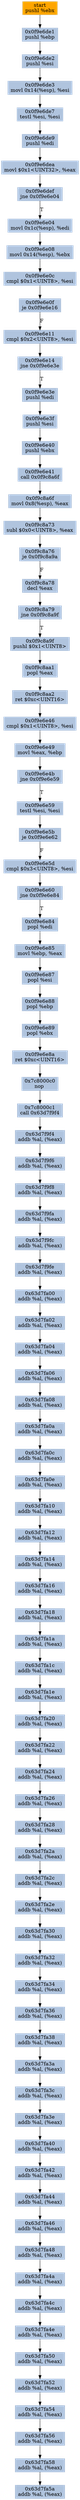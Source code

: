 digraph G {
node[shape=rectangle,style=filled,fillcolor=lightsteelblue,color=lightsteelblue]
bgcolor="transparent"
a0x0f9e6de0pushl_ebx[label="start\npushl %ebx",color="lightgrey",fillcolor="orange"];
a0x0f9e6de1pushl_ebp[label="0x0f9e6de1\npushl %ebp"];
a0x0f9e6de2pushl_esi[label="0x0f9e6de2\npushl %esi"];
a0x0f9e6de3movl_0x14esp__esi[label="0x0f9e6de3\nmovl 0x14(%esp), %esi"];
a0x0f9e6de7testl_esi_esi[label="0x0f9e6de7\ntestl %esi, %esi"];
a0x0f9e6de9pushl_edi[label="0x0f9e6de9\npushl %edi"];
a0x0f9e6deamovl_0x1UINT32_eax[label="0x0f9e6dea\nmovl $0x1<UINT32>, %eax"];
a0x0f9e6defjne_0x0f9e6e04[label="0x0f9e6def\njne 0x0f9e6e04"];
a0x0f9e6e04movl_0x1cesp__edi[label="0x0f9e6e04\nmovl 0x1c(%esp), %edi"];
a0x0f9e6e08movl_0x14esp__ebx[label="0x0f9e6e08\nmovl 0x14(%esp), %ebx"];
a0x0f9e6e0ccmpl_0x1UINT8_esi[label="0x0f9e6e0c\ncmpl $0x1<UINT8>, %esi"];
a0x0f9e6e0fje_0x0f9e6e16[label="0x0f9e6e0f\nje 0x0f9e6e16"];
a0x0f9e6e11cmpl_0x2UINT8_esi[label="0x0f9e6e11\ncmpl $0x2<UINT8>, %esi"];
a0x0f9e6e14jne_0x0f9e6e3e[label="0x0f9e6e14\njne 0x0f9e6e3e"];
a0x0f9e6e3epushl_edi[label="0x0f9e6e3e\npushl %edi"];
a0x0f9e6e3fpushl_esi[label="0x0f9e6e3f\npushl %esi"];
a0x0f9e6e40pushl_ebx[label="0x0f9e6e40\npushl %ebx"];
a0x0f9e6e41call_0x0f9c8a6f[label="0x0f9e6e41\ncall 0x0f9c8a6f"];
a0x0f9c8a6fmovl_0x8esp__eax[label="0x0f9c8a6f\nmovl 0x8(%esp), %eax"];
a0x0f9c8a73subl_0x0UINT8_eax[label="0x0f9c8a73\nsubl $0x0<UINT8>, %eax"];
a0x0f9c8a76je_0x0f9c8a9a[label="0x0f9c8a76\nje 0x0f9c8a9a"];
a0x0f9c8a78decl_eax[label="0x0f9c8a78\ndecl %eax"];
a0x0f9c8a79jne_0x0f9c8a9f[label="0x0f9c8a79\njne 0x0f9c8a9f"];
a0x0f9c8a9fpushl_0x1UINT8[label="0x0f9c8a9f\npushl $0x1<UINT8>"];
a0x0f9c8aa1popl_eax[label="0x0f9c8aa1\npopl %eax"];
a0x0f9c8aa2ret_0xcUINT16[label="0x0f9c8aa2\nret $0xc<UINT16>"];
a0x0f9e6e46cmpl_0x1UINT8_esi[label="0x0f9e6e46\ncmpl $0x1<UINT8>, %esi"];
a0x0f9e6e49movl_eax_ebp[label="0x0f9e6e49\nmovl %eax, %ebp"];
a0x0f9e6e4bjne_0x0f9e6e59[label="0x0f9e6e4b\njne 0x0f9e6e59"];
a0x0f9e6e59testl_esi_esi[label="0x0f9e6e59\ntestl %esi, %esi"];
a0x0f9e6e5bje_0x0f9e6e62[label="0x0f9e6e5b\nje 0x0f9e6e62"];
a0x0f9e6e5dcmpl_0x3UINT8_esi[label="0x0f9e6e5d\ncmpl $0x3<UINT8>, %esi"];
a0x0f9e6e60jne_0x0f9e6e84[label="0x0f9e6e60\njne 0x0f9e6e84"];
a0x0f9e6e84popl_edi[label="0x0f9e6e84\npopl %edi"];
a0x0f9e6e85movl_ebp_eax[label="0x0f9e6e85\nmovl %ebp, %eax"];
a0x0f9e6e87popl_esi[label="0x0f9e6e87\npopl %esi"];
a0x0f9e6e88popl_ebp[label="0x0f9e6e88\npopl %ebp"];
a0x0f9e6e89popl_ebx[label="0x0f9e6e89\npopl %ebx"];
a0x0f9e6e8aret_0xcUINT16[label="0x0f9e6e8a\nret $0xc<UINT16>"];
a0x7c8000c0nop_[label="0x7c8000c0\nnop "];
a0x7c8000c1call_0x63d7f9f4[label="0x7c8000c1\ncall 0x63d7f9f4"];
a0x63d7f9f4addb_al_eax_[label="0x63d7f9f4\naddb %al, (%eax)"];
a0x63d7f9f6addb_al_eax_[label="0x63d7f9f6\naddb %al, (%eax)"];
a0x63d7f9f8addb_al_eax_[label="0x63d7f9f8\naddb %al, (%eax)"];
a0x63d7f9faaddb_al_eax_[label="0x63d7f9fa\naddb %al, (%eax)"];
a0x63d7f9fcaddb_al_eax_[label="0x63d7f9fc\naddb %al, (%eax)"];
a0x63d7f9feaddb_al_eax_[label="0x63d7f9fe\naddb %al, (%eax)"];
a0x63d7fa00addb_al_eax_[label="0x63d7fa00\naddb %al, (%eax)"];
a0x63d7fa02addb_al_eax_[label="0x63d7fa02\naddb %al, (%eax)"];
a0x63d7fa04addb_al_eax_[label="0x63d7fa04\naddb %al, (%eax)"];
a0x63d7fa06addb_al_eax_[label="0x63d7fa06\naddb %al, (%eax)"];
a0x63d7fa08addb_al_eax_[label="0x63d7fa08\naddb %al, (%eax)"];
a0x63d7fa0aaddb_al_eax_[label="0x63d7fa0a\naddb %al, (%eax)"];
a0x63d7fa0caddb_al_eax_[label="0x63d7fa0c\naddb %al, (%eax)"];
a0x63d7fa0eaddb_al_eax_[label="0x63d7fa0e\naddb %al, (%eax)"];
a0x63d7fa10addb_al_eax_[label="0x63d7fa10\naddb %al, (%eax)"];
a0x63d7fa12addb_al_eax_[label="0x63d7fa12\naddb %al, (%eax)"];
a0x63d7fa14addb_al_eax_[label="0x63d7fa14\naddb %al, (%eax)"];
a0x63d7fa16addb_al_eax_[label="0x63d7fa16\naddb %al, (%eax)"];
a0x63d7fa18addb_al_eax_[label="0x63d7fa18\naddb %al, (%eax)"];
a0x63d7fa1aaddb_al_eax_[label="0x63d7fa1a\naddb %al, (%eax)"];
a0x63d7fa1caddb_al_eax_[label="0x63d7fa1c\naddb %al, (%eax)"];
a0x63d7fa1eaddb_al_eax_[label="0x63d7fa1e\naddb %al, (%eax)"];
a0x63d7fa20addb_al_eax_[label="0x63d7fa20\naddb %al, (%eax)"];
a0x63d7fa22addb_al_eax_[label="0x63d7fa22\naddb %al, (%eax)"];
a0x63d7fa24addb_al_eax_[label="0x63d7fa24\naddb %al, (%eax)"];
a0x63d7fa26addb_al_eax_[label="0x63d7fa26\naddb %al, (%eax)"];
a0x63d7fa28addb_al_eax_[label="0x63d7fa28\naddb %al, (%eax)"];
a0x63d7fa2aaddb_al_eax_[label="0x63d7fa2a\naddb %al, (%eax)"];
a0x63d7fa2caddb_al_eax_[label="0x63d7fa2c\naddb %al, (%eax)"];
a0x63d7fa2eaddb_al_eax_[label="0x63d7fa2e\naddb %al, (%eax)"];
a0x63d7fa30addb_al_eax_[label="0x63d7fa30\naddb %al, (%eax)"];
a0x63d7fa32addb_al_eax_[label="0x63d7fa32\naddb %al, (%eax)"];
a0x63d7fa34addb_al_eax_[label="0x63d7fa34\naddb %al, (%eax)"];
a0x63d7fa36addb_al_eax_[label="0x63d7fa36\naddb %al, (%eax)"];
a0x63d7fa38addb_al_eax_[label="0x63d7fa38\naddb %al, (%eax)"];
a0x63d7fa3aaddb_al_eax_[label="0x63d7fa3a\naddb %al, (%eax)"];
a0x63d7fa3caddb_al_eax_[label="0x63d7fa3c\naddb %al, (%eax)"];
a0x63d7fa3eaddb_al_eax_[label="0x63d7fa3e\naddb %al, (%eax)"];
a0x63d7fa40addb_al_eax_[label="0x63d7fa40\naddb %al, (%eax)"];
a0x63d7fa42addb_al_eax_[label="0x63d7fa42\naddb %al, (%eax)"];
a0x63d7fa44addb_al_eax_[label="0x63d7fa44\naddb %al, (%eax)"];
a0x63d7fa46addb_al_eax_[label="0x63d7fa46\naddb %al, (%eax)"];
a0x63d7fa48addb_al_eax_[label="0x63d7fa48\naddb %al, (%eax)"];
a0x63d7fa4aaddb_al_eax_[label="0x63d7fa4a\naddb %al, (%eax)"];
a0x63d7fa4caddb_al_eax_[label="0x63d7fa4c\naddb %al, (%eax)"];
a0x63d7fa4eaddb_al_eax_[label="0x63d7fa4e\naddb %al, (%eax)"];
a0x63d7fa50addb_al_eax_[label="0x63d7fa50\naddb %al, (%eax)"];
a0x63d7fa52addb_al_eax_[label="0x63d7fa52\naddb %al, (%eax)"];
a0x63d7fa54addb_al_eax_[label="0x63d7fa54\naddb %al, (%eax)"];
a0x63d7fa56addb_al_eax_[label="0x63d7fa56\naddb %al, (%eax)"];
a0x63d7fa58addb_al_eax_[label="0x63d7fa58\naddb %al, (%eax)"];
a0x63d7fa5aaddb_al_eax_[label="0x63d7fa5a\naddb %al, (%eax)"];
a0x0f9e6de0pushl_ebx -> a0x0f9e6de1pushl_ebp [color="#000000"];
a0x0f9e6de1pushl_ebp -> a0x0f9e6de2pushl_esi [color="#000000"];
a0x0f9e6de2pushl_esi -> a0x0f9e6de3movl_0x14esp__esi [color="#000000"];
a0x0f9e6de3movl_0x14esp__esi -> a0x0f9e6de7testl_esi_esi [color="#000000"];
a0x0f9e6de7testl_esi_esi -> a0x0f9e6de9pushl_edi [color="#000000"];
a0x0f9e6de9pushl_edi -> a0x0f9e6deamovl_0x1UINT32_eax [color="#000000"];
a0x0f9e6deamovl_0x1UINT32_eax -> a0x0f9e6defjne_0x0f9e6e04 [color="#000000"];
a0x0f9e6defjne_0x0f9e6e04 -> a0x0f9e6e04movl_0x1cesp__edi [color="#000000",label="T"];
a0x0f9e6e04movl_0x1cesp__edi -> a0x0f9e6e08movl_0x14esp__ebx [color="#000000"];
a0x0f9e6e08movl_0x14esp__ebx -> a0x0f9e6e0ccmpl_0x1UINT8_esi [color="#000000"];
a0x0f9e6e0ccmpl_0x1UINT8_esi -> a0x0f9e6e0fje_0x0f9e6e16 [color="#000000"];
a0x0f9e6e0fje_0x0f9e6e16 -> a0x0f9e6e11cmpl_0x2UINT8_esi [color="#000000",label="F"];
a0x0f9e6e11cmpl_0x2UINT8_esi -> a0x0f9e6e14jne_0x0f9e6e3e [color="#000000"];
a0x0f9e6e14jne_0x0f9e6e3e -> a0x0f9e6e3epushl_edi [color="#000000",label="T"];
a0x0f9e6e3epushl_edi -> a0x0f9e6e3fpushl_esi [color="#000000"];
a0x0f9e6e3fpushl_esi -> a0x0f9e6e40pushl_ebx [color="#000000"];
a0x0f9e6e40pushl_ebx -> a0x0f9e6e41call_0x0f9c8a6f [color="#000000"];
a0x0f9e6e41call_0x0f9c8a6f -> a0x0f9c8a6fmovl_0x8esp__eax [color="#000000"];
a0x0f9c8a6fmovl_0x8esp__eax -> a0x0f9c8a73subl_0x0UINT8_eax [color="#000000"];
a0x0f9c8a73subl_0x0UINT8_eax -> a0x0f9c8a76je_0x0f9c8a9a [color="#000000"];
a0x0f9c8a76je_0x0f9c8a9a -> a0x0f9c8a78decl_eax [color="#000000",label="F"];
a0x0f9c8a78decl_eax -> a0x0f9c8a79jne_0x0f9c8a9f [color="#000000"];
a0x0f9c8a79jne_0x0f9c8a9f -> a0x0f9c8a9fpushl_0x1UINT8 [color="#000000",label="T"];
a0x0f9c8a9fpushl_0x1UINT8 -> a0x0f9c8aa1popl_eax [color="#000000"];
a0x0f9c8aa1popl_eax -> a0x0f9c8aa2ret_0xcUINT16 [color="#000000"];
a0x0f9c8aa2ret_0xcUINT16 -> a0x0f9e6e46cmpl_0x1UINT8_esi [color="#000000"];
a0x0f9e6e46cmpl_0x1UINT8_esi -> a0x0f9e6e49movl_eax_ebp [color="#000000"];
a0x0f9e6e49movl_eax_ebp -> a0x0f9e6e4bjne_0x0f9e6e59 [color="#000000"];
a0x0f9e6e4bjne_0x0f9e6e59 -> a0x0f9e6e59testl_esi_esi [color="#000000",label="T"];
a0x0f9e6e59testl_esi_esi -> a0x0f9e6e5bje_0x0f9e6e62 [color="#000000"];
a0x0f9e6e5bje_0x0f9e6e62 -> a0x0f9e6e5dcmpl_0x3UINT8_esi [color="#000000",label="F"];
a0x0f9e6e5dcmpl_0x3UINT8_esi -> a0x0f9e6e60jne_0x0f9e6e84 [color="#000000"];
a0x0f9e6e60jne_0x0f9e6e84 -> a0x0f9e6e84popl_edi [color="#000000",label="T"];
a0x0f9e6e84popl_edi -> a0x0f9e6e85movl_ebp_eax [color="#000000"];
a0x0f9e6e85movl_ebp_eax -> a0x0f9e6e87popl_esi [color="#000000"];
a0x0f9e6e87popl_esi -> a0x0f9e6e88popl_ebp [color="#000000"];
a0x0f9e6e88popl_ebp -> a0x0f9e6e89popl_ebx [color="#000000"];
a0x0f9e6e89popl_ebx -> a0x0f9e6e8aret_0xcUINT16 [color="#000000"];
a0x0f9e6e8aret_0xcUINT16 -> a0x7c8000c0nop_ [color="#000000"];
a0x7c8000c0nop_ -> a0x7c8000c1call_0x63d7f9f4 [color="#000000"];
a0x7c8000c1call_0x63d7f9f4 -> a0x63d7f9f4addb_al_eax_ [color="#000000"];
a0x63d7f9f4addb_al_eax_ -> a0x63d7f9f6addb_al_eax_ [color="#000000"];
a0x63d7f9f6addb_al_eax_ -> a0x63d7f9f8addb_al_eax_ [color="#000000"];
a0x63d7f9f8addb_al_eax_ -> a0x63d7f9faaddb_al_eax_ [color="#000000"];
a0x63d7f9faaddb_al_eax_ -> a0x63d7f9fcaddb_al_eax_ [color="#000000"];
a0x63d7f9fcaddb_al_eax_ -> a0x63d7f9feaddb_al_eax_ [color="#000000"];
a0x63d7f9feaddb_al_eax_ -> a0x63d7fa00addb_al_eax_ [color="#000000"];
a0x63d7fa00addb_al_eax_ -> a0x63d7fa02addb_al_eax_ [color="#000000"];
a0x63d7fa02addb_al_eax_ -> a0x63d7fa04addb_al_eax_ [color="#000000"];
a0x63d7fa04addb_al_eax_ -> a0x63d7fa06addb_al_eax_ [color="#000000"];
a0x63d7fa06addb_al_eax_ -> a0x63d7fa08addb_al_eax_ [color="#000000"];
a0x63d7fa08addb_al_eax_ -> a0x63d7fa0aaddb_al_eax_ [color="#000000"];
a0x63d7fa0aaddb_al_eax_ -> a0x63d7fa0caddb_al_eax_ [color="#000000"];
a0x63d7fa0caddb_al_eax_ -> a0x63d7fa0eaddb_al_eax_ [color="#000000"];
a0x63d7fa0eaddb_al_eax_ -> a0x63d7fa10addb_al_eax_ [color="#000000"];
a0x63d7fa10addb_al_eax_ -> a0x63d7fa12addb_al_eax_ [color="#000000"];
a0x63d7fa12addb_al_eax_ -> a0x63d7fa14addb_al_eax_ [color="#000000"];
a0x63d7fa14addb_al_eax_ -> a0x63d7fa16addb_al_eax_ [color="#000000"];
a0x63d7fa16addb_al_eax_ -> a0x63d7fa18addb_al_eax_ [color="#000000"];
a0x63d7fa18addb_al_eax_ -> a0x63d7fa1aaddb_al_eax_ [color="#000000"];
a0x63d7fa1aaddb_al_eax_ -> a0x63d7fa1caddb_al_eax_ [color="#000000"];
a0x63d7fa1caddb_al_eax_ -> a0x63d7fa1eaddb_al_eax_ [color="#000000"];
a0x63d7fa1eaddb_al_eax_ -> a0x63d7fa20addb_al_eax_ [color="#000000"];
a0x63d7fa20addb_al_eax_ -> a0x63d7fa22addb_al_eax_ [color="#000000"];
a0x63d7fa22addb_al_eax_ -> a0x63d7fa24addb_al_eax_ [color="#000000"];
a0x63d7fa24addb_al_eax_ -> a0x63d7fa26addb_al_eax_ [color="#000000"];
a0x63d7fa26addb_al_eax_ -> a0x63d7fa28addb_al_eax_ [color="#000000"];
a0x63d7fa28addb_al_eax_ -> a0x63d7fa2aaddb_al_eax_ [color="#000000"];
a0x63d7fa2aaddb_al_eax_ -> a0x63d7fa2caddb_al_eax_ [color="#000000"];
a0x63d7fa2caddb_al_eax_ -> a0x63d7fa2eaddb_al_eax_ [color="#000000"];
a0x63d7fa2eaddb_al_eax_ -> a0x63d7fa30addb_al_eax_ [color="#000000"];
a0x63d7fa30addb_al_eax_ -> a0x63d7fa32addb_al_eax_ [color="#000000"];
a0x63d7fa32addb_al_eax_ -> a0x63d7fa34addb_al_eax_ [color="#000000"];
a0x63d7fa34addb_al_eax_ -> a0x63d7fa36addb_al_eax_ [color="#000000"];
a0x63d7fa36addb_al_eax_ -> a0x63d7fa38addb_al_eax_ [color="#000000"];
a0x63d7fa38addb_al_eax_ -> a0x63d7fa3aaddb_al_eax_ [color="#000000"];
a0x63d7fa3aaddb_al_eax_ -> a0x63d7fa3caddb_al_eax_ [color="#000000"];
a0x63d7fa3caddb_al_eax_ -> a0x63d7fa3eaddb_al_eax_ [color="#000000"];
a0x63d7fa3eaddb_al_eax_ -> a0x63d7fa40addb_al_eax_ [color="#000000"];
a0x63d7fa40addb_al_eax_ -> a0x63d7fa42addb_al_eax_ [color="#000000"];
a0x63d7fa42addb_al_eax_ -> a0x63d7fa44addb_al_eax_ [color="#000000"];
a0x63d7fa44addb_al_eax_ -> a0x63d7fa46addb_al_eax_ [color="#000000"];
a0x63d7fa46addb_al_eax_ -> a0x63d7fa48addb_al_eax_ [color="#000000"];
a0x63d7fa48addb_al_eax_ -> a0x63d7fa4aaddb_al_eax_ [color="#000000"];
a0x63d7fa4aaddb_al_eax_ -> a0x63d7fa4caddb_al_eax_ [color="#000000"];
a0x63d7fa4caddb_al_eax_ -> a0x63d7fa4eaddb_al_eax_ [color="#000000"];
a0x63d7fa4eaddb_al_eax_ -> a0x63d7fa50addb_al_eax_ [color="#000000"];
a0x63d7fa50addb_al_eax_ -> a0x63d7fa52addb_al_eax_ [color="#000000"];
a0x63d7fa52addb_al_eax_ -> a0x63d7fa54addb_al_eax_ [color="#000000"];
a0x63d7fa54addb_al_eax_ -> a0x63d7fa56addb_al_eax_ [color="#000000"];
a0x63d7fa56addb_al_eax_ -> a0x63d7fa58addb_al_eax_ [color="#000000"];
a0x63d7fa58addb_al_eax_ -> a0x63d7fa5aaddb_al_eax_ [color="#000000"];
}
